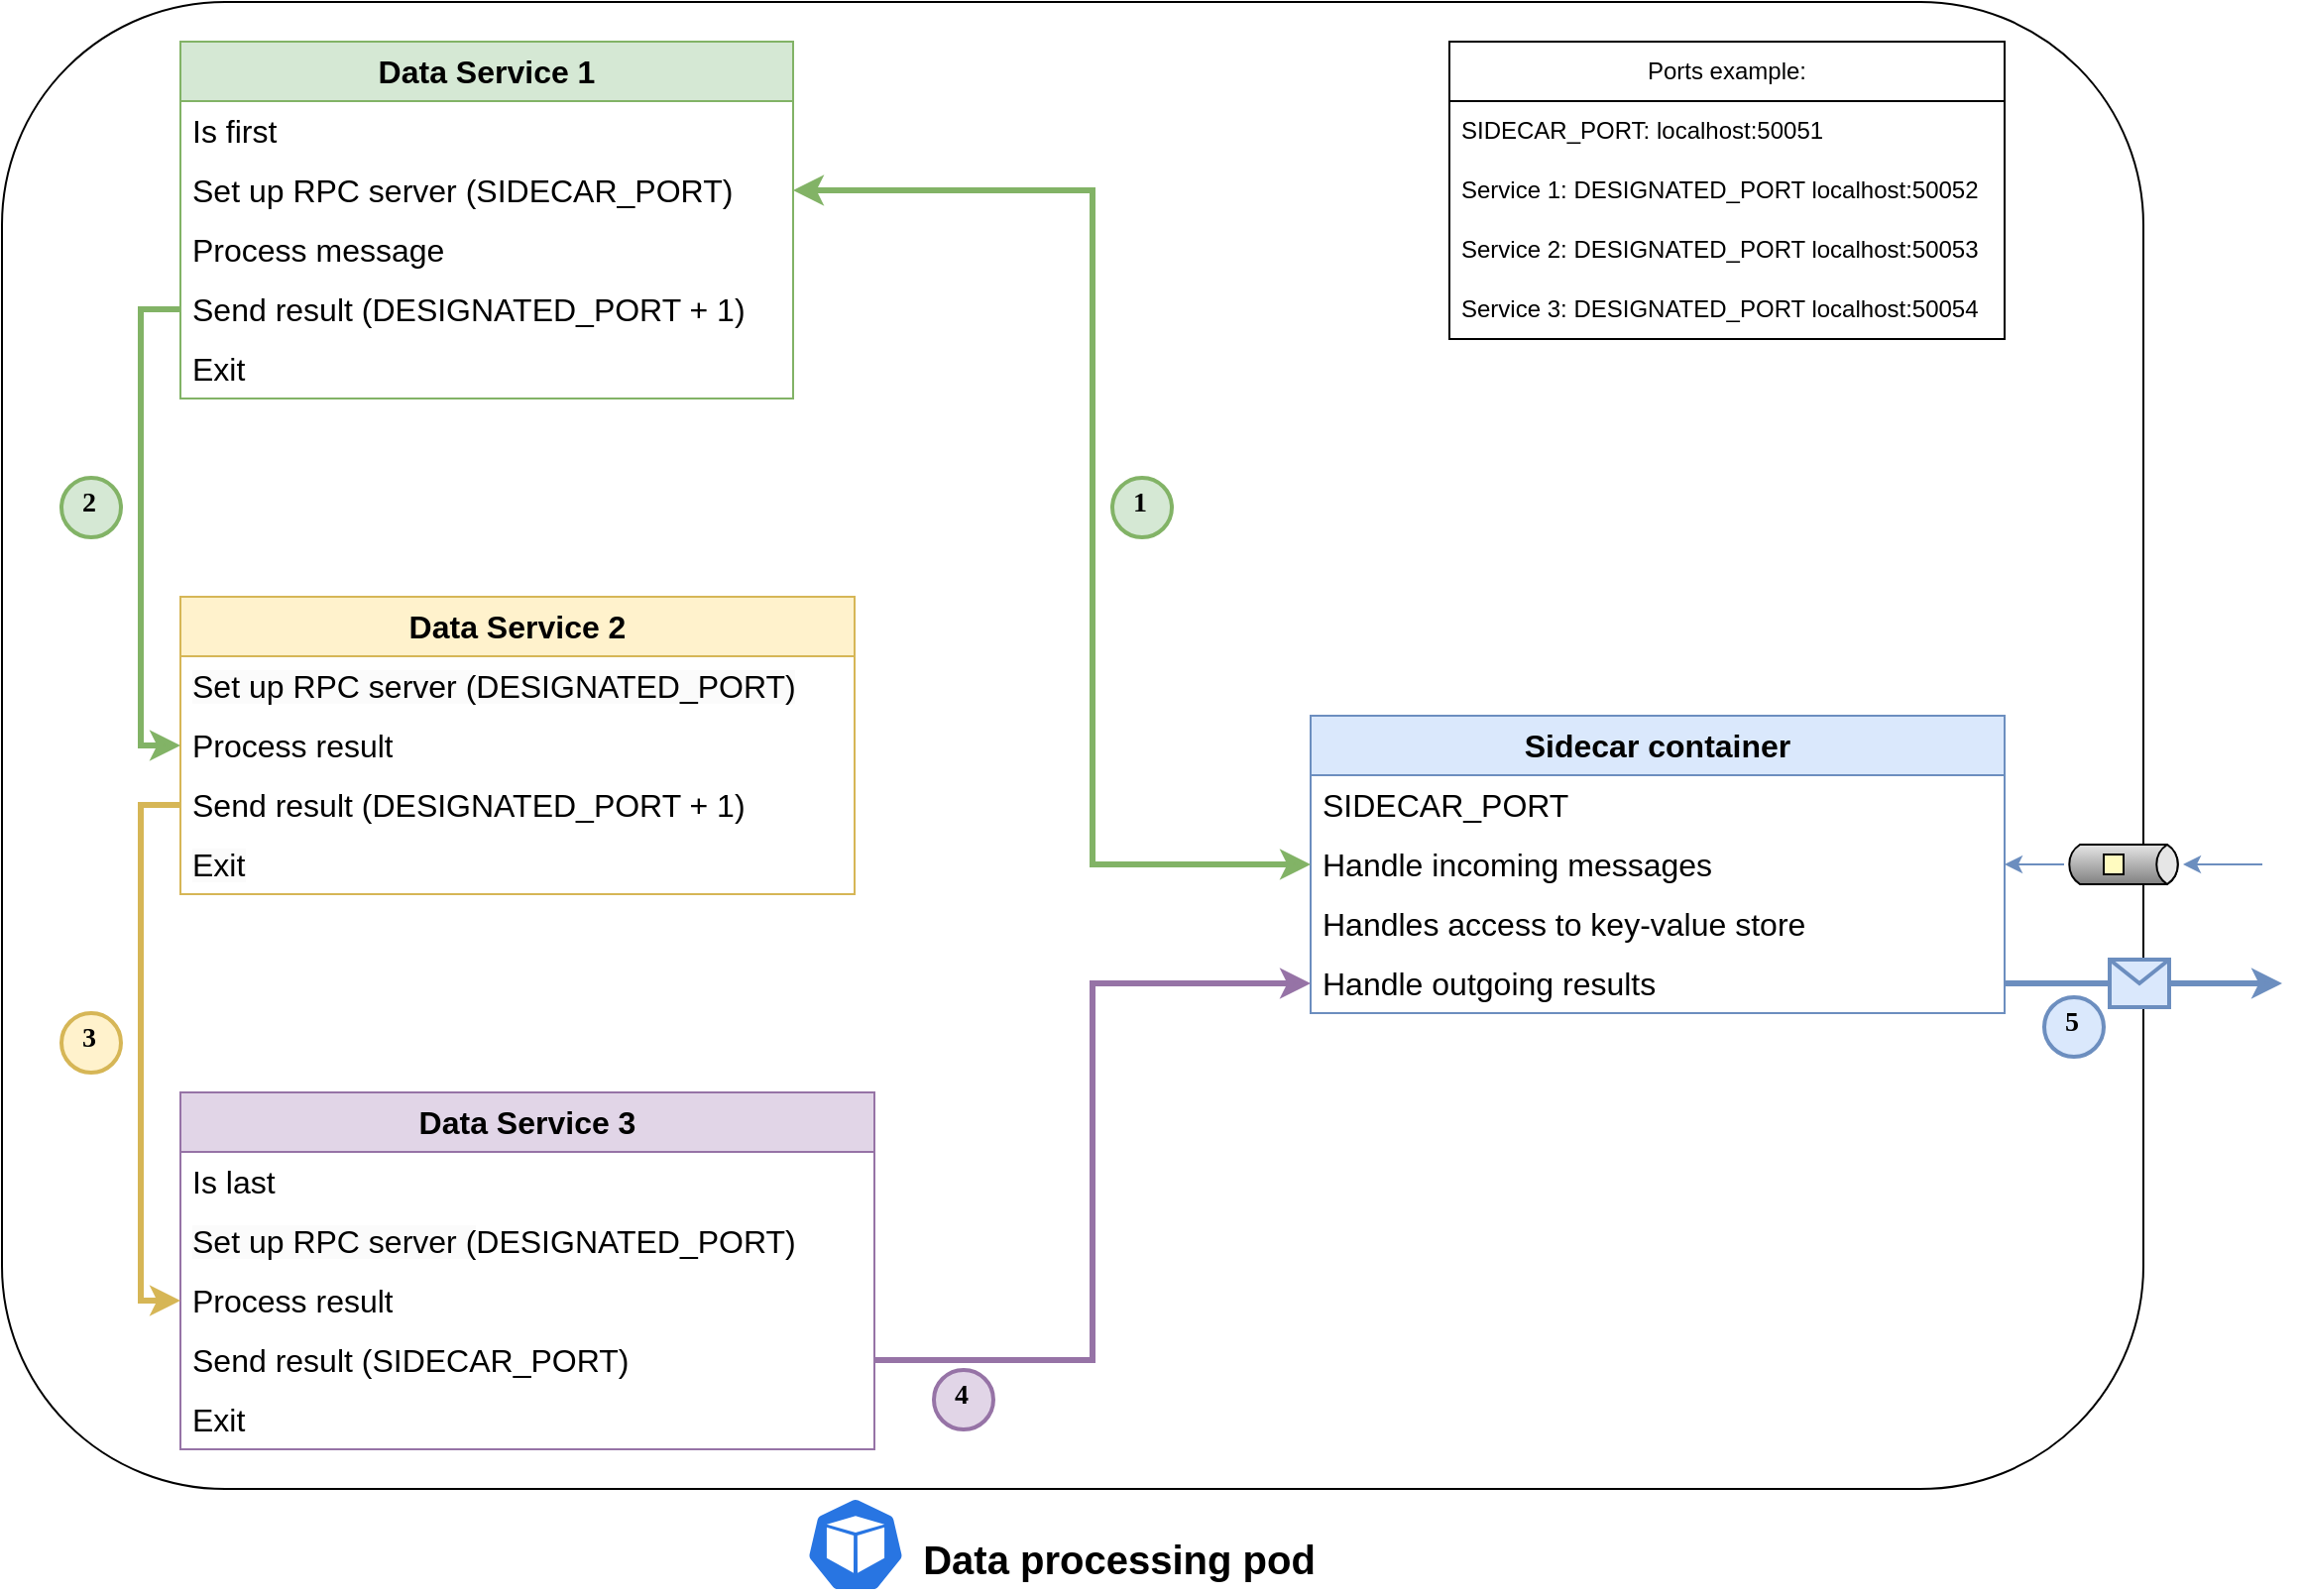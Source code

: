 <mxfile version="21.6.1" type="device">
  <diagram name="Page-1" id="0fY4fIKSZo-GE6OCrPNR">
    <mxGraphModel dx="1493" dy="1140" grid="1" gridSize="10" guides="1" tooltips="1" connect="1" arrows="1" fold="1" page="1" pageScale="1" pageWidth="1169" pageHeight="827" math="0" shadow="0">
      <root>
        <mxCell id="0" />
        <mxCell id="1" parent="0" />
        <mxCell id="vn9ZUetdtOLam17VPIby-39" value="" style="rounded=1;whiteSpace=wrap;html=1;" parent="1" vertex="1">
          <mxGeometry x="10" y="20" width="1080" height="750" as="geometry" />
        </mxCell>
        <mxCell id="vn9ZUetdtOLam17VPIby-12" value="&lt;b style=&quot;border-color: var(--border-color);&quot;&gt;&lt;font style=&quot;border-color: var(--border-color); font-size: 16px;&quot;&gt;Sidecar container&lt;/font&gt;&lt;/b&gt;" style="swimlane;fontStyle=0;childLayout=stackLayout;horizontal=1;startSize=30;horizontalStack=0;resizeParent=1;resizeParentMax=0;resizeLast=0;collapsible=1;marginBottom=0;whiteSpace=wrap;html=1;fillColor=#dae8fc;strokeColor=#6c8ebf;" parent="1" vertex="1">
          <mxGeometry x="670" y="380" width="350" height="150" as="geometry" />
        </mxCell>
        <mxCell id="vn9ZUetdtOLam17VPIby-15" value="SIDECAR_PORT" style="text;strokeColor=none;fillColor=none;align=left;verticalAlign=middle;spacingLeft=4;spacingRight=4;overflow=hidden;points=[[0,0.5],[1,0.5]];portConstraint=eastwest;rotatable=0;whiteSpace=wrap;html=1;fontSize=16;" parent="vn9ZUetdtOLam17VPIby-12" vertex="1">
          <mxGeometry y="30" width="350" height="30" as="geometry" />
        </mxCell>
        <mxCell id="aqR3Z5xt4Hw7nxsVFmtl-36" value="Handle incoming messages" style="text;strokeColor=none;fillColor=none;align=left;verticalAlign=middle;spacingLeft=4;spacingRight=4;overflow=hidden;points=[[0,0.5],[1,0.5]];portConstraint=eastwest;rotatable=0;whiteSpace=wrap;html=1;fontSize=16;" vertex="1" parent="vn9ZUetdtOLam17VPIby-12">
          <mxGeometry y="60" width="350" height="30" as="geometry" />
        </mxCell>
        <mxCell id="vn9ZUetdtOLam17VPIby-14" value="Handles access to key-value store" style="text;strokeColor=none;fillColor=none;align=left;verticalAlign=middle;spacingLeft=4;spacingRight=4;overflow=hidden;points=[[0,0.5],[1,0.5]];portConstraint=eastwest;rotatable=0;whiteSpace=wrap;html=1;fontSize=16;" parent="vn9ZUetdtOLam17VPIby-12" vertex="1">
          <mxGeometry y="90" width="350" height="30" as="geometry" />
        </mxCell>
        <mxCell id="vn9ZUetdtOLam17VPIby-13" value="Handle outgoing results" style="text;strokeColor=none;fillColor=none;align=left;verticalAlign=middle;spacingLeft=4;spacingRight=4;overflow=hidden;points=[[0,0.5],[1,0.5]];portConstraint=eastwest;rotatable=0;whiteSpace=wrap;html=1;fontSize=16;" parent="vn9ZUetdtOLam17VPIby-12" vertex="1">
          <mxGeometry y="120" width="350" height="30" as="geometry" />
        </mxCell>
        <mxCell id="vn9ZUetdtOLam17VPIby-33" value="&lt;b&gt;&lt;font style=&quot;font-size: 16px;&quot;&gt;Data Service 1&lt;/font&gt;&lt;/b&gt;" style="swimlane;fontStyle=0;childLayout=stackLayout;horizontal=1;startSize=30;horizontalStack=0;resizeParent=1;resizeParentMax=0;resizeLast=0;collapsible=1;marginBottom=0;whiteSpace=wrap;html=1;fillColor=#d5e8d4;strokeColor=#82b366;" parent="1" vertex="1">
          <mxGeometry x="100" y="40" width="309" height="180" as="geometry">
            <mxRectangle x="370" y="354" width="140" height="30" as="alternateBounds" />
          </mxGeometry>
        </mxCell>
        <mxCell id="aqR3Z5xt4Hw7nxsVFmtl-29" value="Is first" style="text;strokeColor=none;fillColor=none;align=left;verticalAlign=middle;spacingLeft=4;spacingRight=4;overflow=hidden;points=[[0,0.5],[1,0.5]];portConstraint=eastwest;rotatable=0;whiteSpace=wrap;html=1;fontSize=16;" vertex="1" parent="vn9ZUetdtOLam17VPIby-33">
          <mxGeometry y="30" width="309" height="30" as="geometry" />
        </mxCell>
        <mxCell id="aqR3Z5xt4Hw7nxsVFmtl-10" value="Set up RPC server (&lt;span style=&quot;border-color: var(--border-color);&quot;&gt;SIDECAR_PORT)&lt;/span&gt;" style="text;strokeColor=none;fillColor=none;align=left;verticalAlign=middle;spacingLeft=4;spacingRight=4;overflow=hidden;points=[[0,0.5],[1,0.5]];portConstraint=eastwest;rotatable=0;whiteSpace=wrap;html=1;fontSize=16;" vertex="1" parent="vn9ZUetdtOLam17VPIby-33">
          <mxGeometry y="60" width="309" height="30" as="geometry" />
        </mxCell>
        <mxCell id="aqR3Z5xt4Hw7nxsVFmtl-13" value="Process message" style="text;strokeColor=none;fillColor=none;align=left;verticalAlign=middle;spacingLeft=4;spacingRight=4;overflow=hidden;points=[[0,0.5],[1,0.5]];portConstraint=eastwest;rotatable=0;whiteSpace=wrap;html=1;fontSize=16;" vertex="1" parent="vn9ZUetdtOLam17VPIby-33">
          <mxGeometry y="90" width="309" height="30" as="geometry" />
        </mxCell>
        <mxCell id="aqR3Z5xt4Hw7nxsVFmtl-14" value="Send result (DESIGNATED_PORT + 1)" style="text;strokeColor=none;fillColor=none;align=left;verticalAlign=middle;spacingLeft=4;spacingRight=4;overflow=hidden;points=[[0,0.5],[1,0.5]];portConstraint=eastwest;rotatable=0;whiteSpace=wrap;html=1;fontSize=16;" vertex="1" parent="vn9ZUetdtOLam17VPIby-33">
          <mxGeometry y="120" width="309" height="30" as="geometry" />
        </mxCell>
        <mxCell id="aqR3Z5xt4Hw7nxsVFmtl-27" value="Exit" style="text;strokeColor=none;fillColor=none;align=left;verticalAlign=middle;spacingLeft=4;spacingRight=4;overflow=hidden;points=[[0,0.5],[1,0.5]];portConstraint=eastwest;rotatable=0;whiteSpace=wrap;html=1;fontSize=16;" vertex="1" parent="vn9ZUetdtOLam17VPIby-33">
          <mxGeometry y="150" width="309" height="30" as="geometry" />
        </mxCell>
        <mxCell id="vn9ZUetdtOLam17VPIby-41" value="&lt;b&gt;&lt;font style=&quot;font-size: 20px;&quot;&gt;Data processing pod&lt;/font&gt;&lt;/b&gt;" style="text;html=1;strokeColor=none;fillColor=none;align=center;verticalAlign=middle;whiteSpace=wrap;rounded=0;" parent="1" vertex="1">
          <mxGeometry x="461.5" y="787" width="223" height="36" as="geometry" />
        </mxCell>
        <mxCell id="vn9ZUetdtOLam17VPIby-55" value="&lt;b&gt;1&lt;/b&gt;" style="ellipse;whiteSpace=wrap;html=1;aspect=fixed;strokeWidth=2;fontFamily=Tahoma;spacingBottom=4;spacingRight=2;strokeColor=#82b366;fontSize=14;fillColor=#d5e8d4;" parent="1" vertex="1">
          <mxGeometry x="570" y="260" width="30" height="30" as="geometry" />
        </mxCell>
        <mxCell id="vn9ZUetdtOLam17VPIby-56" value="" style="sketch=0;html=1;dashed=0;whitespace=wrap;fillColor=#2875E2;strokeColor=#ffffff;points=[[0.005,0.63,0],[0.1,0.2,0],[0.9,0.2,0],[0.5,0,0],[0.995,0.63,0],[0.72,0.99,0],[0.5,1,0],[0.28,0.99,0]];verticalLabelPosition=bottom;align=center;verticalAlign=top;shape=mxgraph.kubernetes.icon;prIcon=pod" parent="1" vertex="1">
          <mxGeometry x="415.5" y="774" width="50" height="48" as="geometry" />
        </mxCell>
        <mxCell id="vn9ZUetdtOLam17VPIby-61" value="&lt;b&gt;4&lt;/b&gt;" style="ellipse;whiteSpace=wrap;html=1;aspect=fixed;strokeWidth=2;fontFamily=Tahoma;spacingBottom=4;spacingRight=2;strokeColor=#9673a6;fontSize=14;fillColor=#e1d5e7;" parent="1" vertex="1">
          <mxGeometry x="480" y="710" width="30" height="30" as="geometry" />
        </mxCell>
        <mxCell id="aqR3Z5xt4Hw7nxsVFmtl-11" style="edgeStyle=orthogonalEdgeStyle;rounded=0;orthogonalLoop=1;jettySize=auto;html=1;entryX=0;entryY=0.5;entryDx=0;entryDy=0;fillColor=#d5e8d4;strokeColor=#82b366;strokeWidth=3;startArrow=classic;startFill=1;" edge="1" parent="1" source="aqR3Z5xt4Hw7nxsVFmtl-10" target="aqR3Z5xt4Hw7nxsVFmtl-36">
          <mxGeometry relative="1" as="geometry">
            <Array as="points">
              <mxPoint x="560" y="115" />
              <mxPoint x="560" y="455" />
            </Array>
          </mxGeometry>
        </mxCell>
        <mxCell id="aqR3Z5xt4Hw7nxsVFmtl-16" value="&lt;b&gt;&lt;font style=&quot;font-size: 16px;&quot;&gt;Data Service 2&lt;/font&gt;&lt;/b&gt;" style="swimlane;fontStyle=0;childLayout=stackLayout;horizontal=1;startSize=30;horizontalStack=0;resizeParent=1;resizeParentMax=0;resizeLast=0;collapsible=1;marginBottom=0;whiteSpace=wrap;html=1;fillColor=#fff2cc;strokeColor=#d6b656;" vertex="1" parent="1">
          <mxGeometry x="100" y="320" width="340" height="150" as="geometry">
            <mxRectangle x="370" y="354" width="140" height="30" as="alternateBounds" />
          </mxGeometry>
        </mxCell>
        <mxCell id="aqR3Z5xt4Hw7nxsVFmtl-34" value="&lt;meta charset=&quot;utf-8&quot;&gt;&lt;span style=&quot;border-color: var(--border-color); color: rgb(0, 0, 0); font-family: Helvetica; font-size: 16px; font-style: normal; font-variant-ligatures: normal; font-variant-caps: normal; font-weight: 400; letter-spacing: normal; orphans: 2; text-align: left; text-indent: 0px; text-transform: none; widows: 2; word-spacing: 0px; -webkit-text-stroke-width: 0px; text-decoration-thickness: initial; text-decoration-style: initial; text-decoration-color: initial; background-color: rgb(251, 251, 251); float: none; display: inline !important;&quot;&gt;Set up RPC server (&lt;/span&gt;&lt;span style=&quot;color: rgb(0, 0, 0); font-family: Helvetica; font-size: 16px; font-style: normal; font-variant-ligatures: normal; font-variant-caps: normal; font-weight: 400; letter-spacing: normal; orphans: 2; text-align: left; text-indent: 0px; text-transform: none; widows: 2; word-spacing: 0px; -webkit-text-stroke-width: 0px; background-color: rgb(251, 251, 251); text-decoration-thickness: initial; text-decoration-style: initial; text-decoration-color: initial; float: none; display: inline !important;&quot;&gt;DESIGNATED_PORT)&lt;/span&gt;" style="text;strokeColor=none;fillColor=none;align=left;verticalAlign=middle;spacingLeft=4;spacingRight=4;overflow=hidden;points=[[0,0.5],[1,0.5]];portConstraint=eastwest;rotatable=0;whiteSpace=wrap;html=1;fontSize=16;" vertex="1" parent="aqR3Z5xt4Hw7nxsVFmtl-16">
          <mxGeometry y="30" width="340" height="30" as="geometry" />
        </mxCell>
        <mxCell id="aqR3Z5xt4Hw7nxsVFmtl-19" value="Process result" style="text;strokeColor=none;fillColor=none;align=left;verticalAlign=middle;spacingLeft=4;spacingRight=4;overflow=hidden;points=[[0,0.5],[1,0.5]];portConstraint=eastwest;rotatable=0;whiteSpace=wrap;html=1;fontSize=16;" vertex="1" parent="aqR3Z5xt4Hw7nxsVFmtl-16">
          <mxGeometry y="60" width="340" height="30" as="geometry" />
        </mxCell>
        <mxCell id="aqR3Z5xt4Hw7nxsVFmtl-20" value="Send result (DESIGNATED_PORT + 1)" style="text;strokeColor=none;fillColor=none;align=left;verticalAlign=middle;spacingLeft=4;spacingRight=4;overflow=hidden;points=[[0,0.5],[1,0.5]];portConstraint=eastwest;rotatable=0;whiteSpace=wrap;html=1;fontSize=16;" vertex="1" parent="aqR3Z5xt4Hw7nxsVFmtl-16">
          <mxGeometry y="90" width="340" height="30" as="geometry" />
        </mxCell>
        <mxCell id="aqR3Z5xt4Hw7nxsVFmtl-28" value="&lt;meta charset=&quot;utf-8&quot;&gt;&lt;span style=&quot;color: rgb(0, 0, 0); font-family: Helvetica; font-size: 16px; font-style: normal; font-variant-ligatures: normal; font-variant-caps: normal; font-weight: 400; letter-spacing: normal; orphans: 2; text-align: left; text-indent: 0px; text-transform: none; widows: 2; word-spacing: 0px; -webkit-text-stroke-width: 0px; background-color: rgb(251, 251, 251); text-decoration-thickness: initial; text-decoration-style: initial; text-decoration-color: initial; float: none; display: inline !important;&quot;&gt;Exit&lt;/span&gt;" style="text;strokeColor=none;fillColor=none;align=left;verticalAlign=middle;spacingLeft=4;spacingRight=4;overflow=hidden;points=[[0,0.5],[1,0.5]];portConstraint=eastwest;rotatable=0;whiteSpace=wrap;html=1;fontSize=16;" vertex="1" parent="aqR3Z5xt4Hw7nxsVFmtl-16">
          <mxGeometry y="120" width="340" height="30" as="geometry" />
        </mxCell>
        <mxCell id="aqR3Z5xt4Hw7nxsVFmtl-21" style="edgeStyle=orthogonalEdgeStyle;rounded=0;orthogonalLoop=1;jettySize=auto;html=1;entryX=0;entryY=0.5;entryDx=0;entryDy=0;strokeWidth=3;fillColor=#d5e8d4;strokeColor=#82b366;" edge="1" parent="1" source="aqR3Z5xt4Hw7nxsVFmtl-14" target="aqR3Z5xt4Hw7nxsVFmtl-19">
          <mxGeometry relative="1" as="geometry">
            <Array as="points">
              <mxPoint x="80" y="175" />
              <mxPoint x="80" y="395" />
            </Array>
          </mxGeometry>
        </mxCell>
        <mxCell id="aqR3Z5xt4Hw7nxsVFmtl-22" value="&lt;b&gt;&lt;font style=&quot;font-size: 16px;&quot;&gt;Data Service 3&lt;/font&gt;&lt;/b&gt;" style="swimlane;fontStyle=0;childLayout=stackLayout;horizontal=1;startSize=30;horizontalStack=0;resizeParent=1;resizeParentMax=0;resizeLast=0;collapsible=1;marginBottom=0;whiteSpace=wrap;html=1;fillColor=#e1d5e7;strokeColor=#9673a6;" vertex="1" parent="1">
          <mxGeometry x="100" y="570" width="350" height="180" as="geometry">
            <mxRectangle x="370" y="354" width="140" height="30" as="alternateBounds" />
          </mxGeometry>
        </mxCell>
        <mxCell id="aqR3Z5xt4Hw7nxsVFmtl-30" value="Is last" style="text;strokeColor=none;fillColor=none;align=left;verticalAlign=middle;spacingLeft=4;spacingRight=4;overflow=hidden;points=[[0,0.5],[1,0.5]];portConstraint=eastwest;rotatable=0;whiteSpace=wrap;html=1;fontSize=16;" vertex="1" parent="aqR3Z5xt4Hw7nxsVFmtl-22">
          <mxGeometry y="30" width="350" height="30" as="geometry" />
        </mxCell>
        <mxCell id="aqR3Z5xt4Hw7nxsVFmtl-35" value="&lt;span style=&quot;color: rgb(0, 0, 0); font-family: Helvetica; font-size: 16px; font-style: normal; font-variant-ligatures: normal; font-variant-caps: normal; font-weight: 400; letter-spacing: normal; orphans: 2; text-align: left; text-indent: 0px; text-transform: none; widows: 2; word-spacing: 0px; -webkit-text-stroke-width: 0px; background-color: rgb(251, 251, 251); text-decoration-thickness: initial; text-decoration-style: initial; text-decoration-color: initial; float: none; display: inline !important;&quot;&gt;Set up RPC server (&lt;/span&gt;DESIGNATED_PORT)" style="text;strokeColor=none;fillColor=none;align=left;verticalAlign=middle;spacingLeft=4;spacingRight=4;overflow=hidden;points=[[0,0.5],[1,0.5]];portConstraint=eastwest;rotatable=0;whiteSpace=wrap;html=1;fontSize=16;" vertex="1" parent="aqR3Z5xt4Hw7nxsVFmtl-22">
          <mxGeometry y="60" width="350" height="30" as="geometry" />
        </mxCell>
        <mxCell id="aqR3Z5xt4Hw7nxsVFmtl-24" value="Process result" style="text;strokeColor=none;fillColor=none;align=left;verticalAlign=middle;spacingLeft=4;spacingRight=4;overflow=hidden;points=[[0,0.5],[1,0.5]];portConstraint=eastwest;rotatable=0;whiteSpace=wrap;html=1;fontSize=16;" vertex="1" parent="aqR3Z5xt4Hw7nxsVFmtl-22">
          <mxGeometry y="90" width="350" height="30" as="geometry" />
        </mxCell>
        <mxCell id="aqR3Z5xt4Hw7nxsVFmtl-32" value="Send result (SIDECAR_PORT)" style="text;strokeColor=none;fillColor=none;align=left;verticalAlign=middle;spacingLeft=4;spacingRight=4;overflow=hidden;points=[[0,0.5],[1,0.5]];portConstraint=eastwest;rotatable=0;whiteSpace=wrap;html=1;fontSize=16;" vertex="1" parent="aqR3Z5xt4Hw7nxsVFmtl-22">
          <mxGeometry y="120" width="350" height="30" as="geometry" />
        </mxCell>
        <mxCell id="aqR3Z5xt4Hw7nxsVFmtl-31" value="Exit" style="text;strokeColor=none;fillColor=none;align=left;verticalAlign=middle;spacingLeft=4;spacingRight=4;overflow=hidden;points=[[0,0.5],[1,0.5]];portConstraint=eastwest;rotatable=0;whiteSpace=wrap;html=1;fontSize=16;" vertex="1" parent="aqR3Z5xt4Hw7nxsVFmtl-22">
          <mxGeometry y="150" width="350" height="30" as="geometry" />
        </mxCell>
        <mxCell id="aqR3Z5xt4Hw7nxsVFmtl-26" style="edgeStyle=orthogonalEdgeStyle;rounded=0;orthogonalLoop=1;jettySize=auto;html=1;entryX=0;entryY=0.5;entryDx=0;entryDy=0;strokeWidth=3;fillColor=#fff2cc;strokeColor=#d6b656;" edge="1" parent="1" source="aqR3Z5xt4Hw7nxsVFmtl-20" target="aqR3Z5xt4Hw7nxsVFmtl-24">
          <mxGeometry relative="1" as="geometry">
            <Array as="points">
              <mxPoint x="80" y="425" />
              <mxPoint x="80" y="675" />
            </Array>
          </mxGeometry>
        </mxCell>
        <mxCell id="aqR3Z5xt4Hw7nxsVFmtl-33" style="edgeStyle=orthogonalEdgeStyle;rounded=0;orthogonalLoop=1;jettySize=auto;html=1;entryX=0;entryY=0.5;entryDx=0;entryDy=0;fillColor=#e1d5e7;strokeColor=#9673a6;strokeWidth=3;exitX=1;exitY=0.5;exitDx=0;exitDy=0;" edge="1" parent="1" source="aqR3Z5xt4Hw7nxsVFmtl-32" target="vn9ZUetdtOLam17VPIby-13">
          <mxGeometry relative="1" as="geometry" />
        </mxCell>
        <mxCell id="aqR3Z5xt4Hw7nxsVFmtl-38" style="edgeStyle=orthogonalEdgeStyle;rounded=0;orthogonalLoop=1;jettySize=auto;html=1;fillColor=#dae8fc;strokeColor=#6c8ebf;" edge="1" parent="1" source="aqR3Z5xt4Hw7nxsVFmtl-37" target="aqR3Z5xt4Hw7nxsVFmtl-36">
          <mxGeometry relative="1" as="geometry" />
        </mxCell>
        <mxCell id="aqR3Z5xt4Hw7nxsVFmtl-42" style="edgeStyle=orthogonalEdgeStyle;rounded=0;orthogonalLoop=1;jettySize=auto;html=1;startArrow=classic;startFill=1;endArrow=none;endFill=0;fillColor=#dae8fc;strokeColor=#6c8ebf;" edge="1" parent="1" source="aqR3Z5xt4Hw7nxsVFmtl-37">
          <mxGeometry relative="1" as="geometry">
            <mxPoint x="1150" y="455" as="targetPoint" />
          </mxGeometry>
        </mxCell>
        <mxCell id="aqR3Z5xt4Hw7nxsVFmtl-37" value="" style="strokeWidth=1;outlineConnect=0;dashed=0;align=center;html=1;fontSize=8;shape=mxgraph.eip.dataChannel;verticalLabelPosition=bottom;labelBackgroundColor=#ffffff;verticalAlign=top;" vertex="1" parent="1">
          <mxGeometry x="1050" y="445" width="60" height="20" as="geometry" />
        </mxCell>
        <mxCell id="aqR3Z5xt4Hw7nxsVFmtl-40" value="" style="endArrow=classic;html=1;rounded=0;exitX=1;exitY=0.5;exitDx=0;exitDy=0;fillColor=#dae8fc;strokeColor=#6c8ebf;strokeWidth=3;" edge="1" parent="1" source="vn9ZUetdtOLam17VPIby-13">
          <mxGeometry relative="1" as="geometry">
            <mxPoint x="1220" y="520" as="sourcePoint" />
            <mxPoint x="1160" y="515" as="targetPoint" />
          </mxGeometry>
        </mxCell>
        <mxCell id="aqR3Z5xt4Hw7nxsVFmtl-41" value="" style="shape=message;html=1;outlineConnect=0;fillColor=#dae8fc;strokeColor=#6c8ebf;strokeWidth=2;" vertex="1" parent="aqR3Z5xt4Hw7nxsVFmtl-40">
          <mxGeometry width="30" height="24" relative="1" as="geometry">
            <mxPoint x="-17" y="-12" as="offset" />
          </mxGeometry>
        </mxCell>
        <mxCell id="aqR3Z5xt4Hw7nxsVFmtl-44" value="&lt;b&gt;2&lt;/b&gt;" style="ellipse;whiteSpace=wrap;html=1;aspect=fixed;strokeWidth=2;fontFamily=Tahoma;spacingBottom=4;spacingRight=2;strokeColor=#82b366;fontSize=14;fillColor=#d5e8d4;" vertex="1" parent="1">
          <mxGeometry x="40" y="260" width="30" height="30" as="geometry" />
        </mxCell>
        <mxCell id="aqR3Z5xt4Hw7nxsVFmtl-45" value="&lt;b&gt;3&lt;/b&gt;" style="ellipse;whiteSpace=wrap;html=1;aspect=fixed;strokeWidth=2;fontFamily=Tahoma;spacingBottom=4;spacingRight=2;strokeColor=#d6b656;fontSize=14;fillColor=#fff2cc;" vertex="1" parent="1">
          <mxGeometry x="40" y="530" width="30" height="30" as="geometry" />
        </mxCell>
        <mxCell id="aqR3Z5xt4Hw7nxsVFmtl-46" value="&lt;b&gt;5&lt;/b&gt;" style="ellipse;whiteSpace=wrap;html=1;aspect=fixed;strokeWidth=2;fontFamily=Tahoma;spacingBottom=4;spacingRight=2;strokeColor=#6c8ebf;fontSize=14;fillColor=#dae8fc;" vertex="1" parent="1">
          <mxGeometry x="1040" y="522" width="30" height="30" as="geometry" />
        </mxCell>
        <mxCell id="aqR3Z5xt4Hw7nxsVFmtl-50" value="Ports example:" style="swimlane;fontStyle=0;childLayout=stackLayout;horizontal=1;startSize=30;horizontalStack=0;resizeParent=1;resizeParentMax=0;resizeLast=0;collapsible=1;marginBottom=0;whiteSpace=wrap;html=1;" vertex="1" parent="1">
          <mxGeometry x="740" y="40" width="280" height="150" as="geometry" />
        </mxCell>
        <mxCell id="aqR3Z5xt4Hw7nxsVFmtl-51" value="SIDECAR_PORT: localhost:50051" style="text;strokeColor=none;fillColor=none;align=left;verticalAlign=middle;spacingLeft=4;spacingRight=4;overflow=hidden;points=[[0,0.5],[1,0.5]];portConstraint=eastwest;rotatable=0;whiteSpace=wrap;html=1;" vertex="1" parent="aqR3Z5xt4Hw7nxsVFmtl-50">
          <mxGeometry y="30" width="280" height="30" as="geometry" />
        </mxCell>
        <mxCell id="aqR3Z5xt4Hw7nxsVFmtl-52" value="Service 1: DESIGNATED_PORT localhost:50052" style="text;strokeColor=none;fillColor=none;align=left;verticalAlign=middle;spacingLeft=4;spacingRight=4;overflow=hidden;points=[[0,0.5],[1,0.5]];portConstraint=eastwest;rotatable=0;whiteSpace=wrap;html=1;" vertex="1" parent="aqR3Z5xt4Hw7nxsVFmtl-50">
          <mxGeometry y="60" width="280" height="30" as="geometry" />
        </mxCell>
        <mxCell id="aqR3Z5xt4Hw7nxsVFmtl-53" value="Service 2:&amp;nbsp;DESIGNATED_PORT localhost:50053" style="text;strokeColor=none;fillColor=none;align=left;verticalAlign=middle;spacingLeft=4;spacingRight=4;overflow=hidden;points=[[0,0.5],[1,0.5]];portConstraint=eastwest;rotatable=0;whiteSpace=wrap;html=1;" vertex="1" parent="aqR3Z5xt4Hw7nxsVFmtl-50">
          <mxGeometry y="90" width="280" height="30" as="geometry" />
        </mxCell>
        <mxCell id="aqR3Z5xt4Hw7nxsVFmtl-55" value="Service 3:&amp;nbsp;DESIGNATED_PORT localhost:50054" style="text;strokeColor=none;fillColor=none;align=left;verticalAlign=middle;spacingLeft=4;spacingRight=4;overflow=hidden;points=[[0,0.5],[1,0.5]];portConstraint=eastwest;rotatable=0;whiteSpace=wrap;html=1;" vertex="1" parent="aqR3Z5xt4Hw7nxsVFmtl-50">
          <mxGeometry y="120" width="280" height="30" as="geometry" />
        </mxCell>
      </root>
    </mxGraphModel>
  </diagram>
</mxfile>
